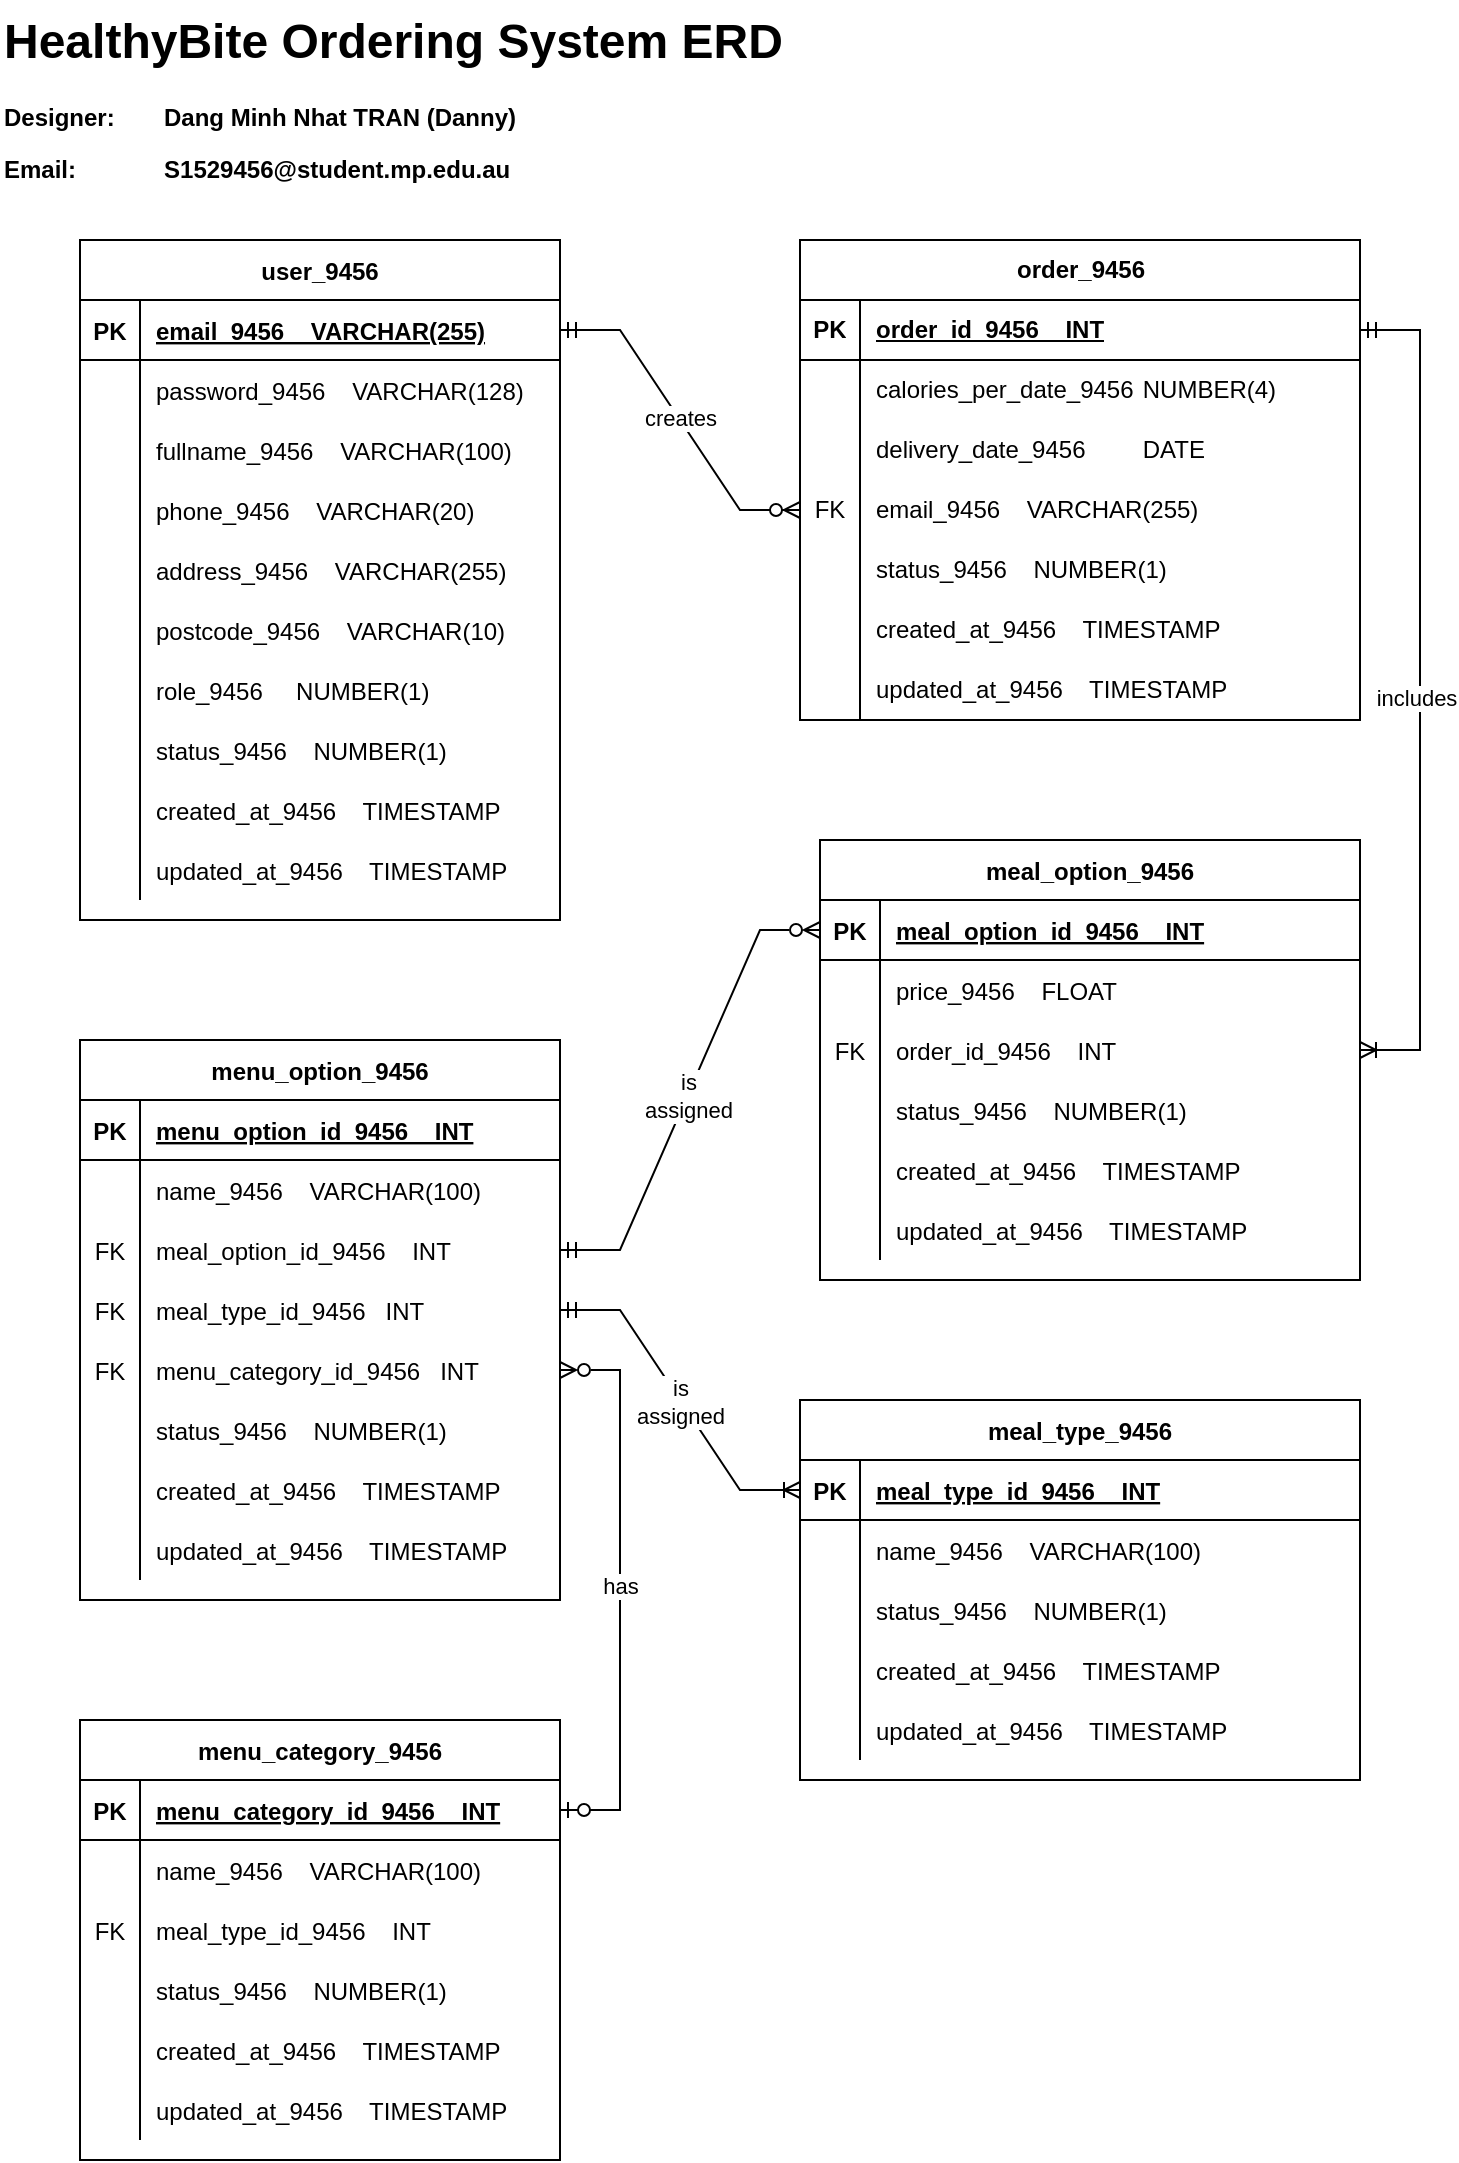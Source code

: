 <mxfile version="24.3.1" type="github">
  <diagram id="R2lEEEUBdFMjLlhIrx00" name="Page-1">
    <mxGraphModel dx="1134" dy="654" grid="1" gridSize="10" guides="1" tooltips="1" connect="1" arrows="1" fold="1" page="1" pageScale="1" pageWidth="900" pageHeight="1600" math="0" shadow="0" extFonts="Permanent Marker^https://fonts.googleapis.com/css?family=Permanent+Marker">
      <root>
        <mxCell id="0" />
        <mxCell id="1" parent="0" />
        <mxCell id="C-vyLk0tnHw3VtMMgP7b-13" value="meal_option_9456" style="shape=table;startSize=30;container=1;collapsible=1;childLayout=tableLayout;fixedRows=1;rowLines=0;fontStyle=1;align=center;resizeLast=1;" parent="1" vertex="1">
          <mxGeometry x="410" y="420" width="270" height="220.0" as="geometry" />
        </mxCell>
        <mxCell id="C-vyLk0tnHw3VtMMgP7b-14" value="" style="shape=partialRectangle;collapsible=0;dropTarget=0;pointerEvents=0;fillColor=none;points=[[0,0.5],[1,0.5]];portConstraint=eastwest;top=0;left=0;right=0;bottom=1;" parent="C-vyLk0tnHw3VtMMgP7b-13" vertex="1">
          <mxGeometry y="30" width="270" height="30" as="geometry" />
        </mxCell>
        <mxCell id="C-vyLk0tnHw3VtMMgP7b-15" value="PK" style="shape=partialRectangle;overflow=hidden;connectable=0;fillColor=none;top=0;left=0;bottom=0;right=0;fontStyle=1;" parent="C-vyLk0tnHw3VtMMgP7b-14" vertex="1">
          <mxGeometry width="30" height="30" as="geometry">
            <mxRectangle width="30" height="30" as="alternateBounds" />
          </mxGeometry>
        </mxCell>
        <mxCell id="C-vyLk0tnHw3VtMMgP7b-16" value="meal_option_id_9456    INT" style="shape=partialRectangle;overflow=hidden;connectable=0;fillColor=none;top=0;left=0;bottom=0;right=0;align=left;spacingLeft=6;fontStyle=5;" parent="C-vyLk0tnHw3VtMMgP7b-14" vertex="1">
          <mxGeometry x="30" width="240" height="30" as="geometry">
            <mxRectangle width="240" height="30" as="alternateBounds" />
          </mxGeometry>
        </mxCell>
        <mxCell id="C-vyLk0tnHw3VtMMgP7b-17" value="" style="shape=partialRectangle;collapsible=0;dropTarget=0;pointerEvents=0;fillColor=none;points=[[0,0.5],[1,0.5]];portConstraint=eastwest;top=0;left=0;right=0;bottom=0;" parent="C-vyLk0tnHw3VtMMgP7b-13" vertex="1">
          <mxGeometry y="60" width="270" height="30" as="geometry" />
        </mxCell>
        <mxCell id="C-vyLk0tnHw3VtMMgP7b-18" value="" style="shape=partialRectangle;overflow=hidden;connectable=0;fillColor=none;top=0;left=0;bottom=0;right=0;" parent="C-vyLk0tnHw3VtMMgP7b-17" vertex="1">
          <mxGeometry width="30" height="30" as="geometry">
            <mxRectangle width="30" height="30" as="alternateBounds" />
          </mxGeometry>
        </mxCell>
        <mxCell id="C-vyLk0tnHw3VtMMgP7b-19" value="price_9456    FLOAT" style="shape=partialRectangle;overflow=hidden;connectable=0;fillColor=none;top=0;left=0;bottom=0;right=0;align=left;spacingLeft=6;" parent="C-vyLk0tnHw3VtMMgP7b-17" vertex="1">
          <mxGeometry x="30" width="240" height="30" as="geometry">
            <mxRectangle width="240" height="30" as="alternateBounds" />
          </mxGeometry>
        </mxCell>
        <mxCell id="C-vyLk0tnHw3VtMMgP7b-20" value="" style="shape=partialRectangle;collapsible=0;dropTarget=0;pointerEvents=0;fillColor=none;points=[[0,0.5],[1,0.5]];portConstraint=eastwest;top=0;left=0;right=0;bottom=0;" parent="C-vyLk0tnHw3VtMMgP7b-13" vertex="1">
          <mxGeometry y="90" width="270" height="30" as="geometry" />
        </mxCell>
        <mxCell id="C-vyLk0tnHw3VtMMgP7b-21" value="FK" style="shape=partialRectangle;overflow=hidden;connectable=0;fillColor=none;top=0;left=0;bottom=0;right=0;" parent="C-vyLk0tnHw3VtMMgP7b-20" vertex="1">
          <mxGeometry width="30" height="30" as="geometry">
            <mxRectangle width="30" height="30" as="alternateBounds" />
          </mxGeometry>
        </mxCell>
        <mxCell id="C-vyLk0tnHw3VtMMgP7b-22" value="order_id_9456    INT" style="shape=partialRectangle;overflow=hidden;connectable=0;fillColor=none;top=0;left=0;bottom=0;right=0;align=left;spacingLeft=6;" parent="C-vyLk0tnHw3VtMMgP7b-20" vertex="1">
          <mxGeometry x="30" width="240" height="30" as="geometry">
            <mxRectangle width="240" height="30" as="alternateBounds" />
          </mxGeometry>
        </mxCell>
        <mxCell id="C-Zeo5tSB763nN2HFZp1-57" value="" style="shape=partialRectangle;collapsible=0;dropTarget=0;pointerEvents=0;fillColor=none;points=[[0,0.5],[1,0.5]];portConstraint=eastwest;top=0;left=0;right=0;bottom=0;" parent="C-vyLk0tnHw3VtMMgP7b-13" vertex="1">
          <mxGeometry y="120" width="270" height="30" as="geometry" />
        </mxCell>
        <mxCell id="C-Zeo5tSB763nN2HFZp1-58" value="" style="shape=partialRectangle;overflow=hidden;connectable=0;fillColor=none;top=0;left=0;bottom=0;right=0;" parent="C-Zeo5tSB763nN2HFZp1-57" vertex="1">
          <mxGeometry width="30" height="30" as="geometry">
            <mxRectangle width="30" height="30" as="alternateBounds" />
          </mxGeometry>
        </mxCell>
        <mxCell id="C-Zeo5tSB763nN2HFZp1-59" value="status_9456    NUMBER(1)" style="shape=partialRectangle;overflow=hidden;connectable=0;fillColor=none;top=0;left=0;bottom=0;right=0;align=left;spacingLeft=6;" parent="C-Zeo5tSB763nN2HFZp1-57" vertex="1">
          <mxGeometry x="30" width="240" height="30" as="geometry">
            <mxRectangle width="240" height="30" as="alternateBounds" />
          </mxGeometry>
        </mxCell>
        <mxCell id="C-Zeo5tSB763nN2HFZp1-60" value="" style="shape=partialRectangle;collapsible=0;dropTarget=0;pointerEvents=0;fillColor=none;points=[[0,0.5],[1,0.5]];portConstraint=eastwest;top=0;left=0;right=0;bottom=0;" parent="C-vyLk0tnHw3VtMMgP7b-13" vertex="1">
          <mxGeometry y="150" width="270" height="30" as="geometry" />
        </mxCell>
        <mxCell id="C-Zeo5tSB763nN2HFZp1-61" value="" style="shape=partialRectangle;overflow=hidden;connectable=0;fillColor=none;top=0;left=0;bottom=0;right=0;" parent="C-Zeo5tSB763nN2HFZp1-60" vertex="1">
          <mxGeometry width="30" height="30" as="geometry">
            <mxRectangle width="30" height="30" as="alternateBounds" />
          </mxGeometry>
        </mxCell>
        <mxCell id="C-Zeo5tSB763nN2HFZp1-62" value="created_at_9456    TIMESTAMP" style="shape=partialRectangle;overflow=hidden;connectable=0;fillColor=none;top=0;left=0;bottom=0;right=0;align=left;spacingLeft=6;" parent="C-Zeo5tSB763nN2HFZp1-60" vertex="1">
          <mxGeometry x="30" width="240" height="30" as="geometry">
            <mxRectangle width="240" height="30" as="alternateBounds" />
          </mxGeometry>
        </mxCell>
        <mxCell id="C-Zeo5tSB763nN2HFZp1-63" value="" style="shape=partialRectangle;collapsible=0;dropTarget=0;pointerEvents=0;fillColor=none;points=[[0,0.5],[1,0.5]];portConstraint=eastwest;top=0;left=0;right=0;bottom=0;" parent="C-vyLk0tnHw3VtMMgP7b-13" vertex="1">
          <mxGeometry y="180" width="270" height="30" as="geometry" />
        </mxCell>
        <mxCell id="C-Zeo5tSB763nN2HFZp1-64" value="" style="shape=partialRectangle;overflow=hidden;connectable=0;fillColor=none;top=0;left=0;bottom=0;right=0;" parent="C-Zeo5tSB763nN2HFZp1-63" vertex="1">
          <mxGeometry width="30" height="30" as="geometry">
            <mxRectangle width="30" height="30" as="alternateBounds" />
          </mxGeometry>
        </mxCell>
        <mxCell id="C-Zeo5tSB763nN2HFZp1-65" value="updated_at_9456    TIMESTAMP" style="shape=partialRectangle;overflow=hidden;connectable=0;fillColor=none;top=0;left=0;bottom=0;right=0;align=left;spacingLeft=6;" parent="C-Zeo5tSB763nN2HFZp1-63" vertex="1">
          <mxGeometry x="30" width="240" height="30" as="geometry">
            <mxRectangle width="240" height="30" as="alternateBounds" />
          </mxGeometry>
        </mxCell>
        <mxCell id="C-vyLk0tnHw3VtMMgP7b-23" value="user_9456" style="shape=table;startSize=30;container=1;collapsible=1;childLayout=tableLayout;fixedRows=1;rowLines=0;fontStyle=1;align=center;resizeLast=1;" parent="1" vertex="1">
          <mxGeometry x="40" y="120" width="240" height="340" as="geometry" />
        </mxCell>
        <mxCell id="C-vyLk0tnHw3VtMMgP7b-24" value="" style="shape=partialRectangle;collapsible=0;dropTarget=0;pointerEvents=0;fillColor=none;points=[[0,0.5],[1,0.5]];portConstraint=eastwest;top=0;left=0;right=0;bottom=1;" parent="C-vyLk0tnHw3VtMMgP7b-23" vertex="1">
          <mxGeometry y="30" width="240" height="30" as="geometry" />
        </mxCell>
        <mxCell id="C-vyLk0tnHw3VtMMgP7b-25" value="PK" style="shape=partialRectangle;overflow=hidden;connectable=0;fillColor=none;top=0;left=0;bottom=0;right=0;fontStyle=1;" parent="C-vyLk0tnHw3VtMMgP7b-24" vertex="1">
          <mxGeometry width="30" height="30" as="geometry">
            <mxRectangle width="30" height="30" as="alternateBounds" />
          </mxGeometry>
        </mxCell>
        <mxCell id="C-vyLk0tnHw3VtMMgP7b-26" value="email_9456    VARCHAR(255)" style="shape=partialRectangle;overflow=hidden;connectable=0;fillColor=none;top=0;left=0;bottom=0;right=0;align=left;spacingLeft=6;fontStyle=5;" parent="C-vyLk0tnHw3VtMMgP7b-24" vertex="1">
          <mxGeometry x="30" width="210" height="30" as="geometry">
            <mxRectangle width="210" height="30" as="alternateBounds" />
          </mxGeometry>
        </mxCell>
        <mxCell id="C-vyLk0tnHw3VtMMgP7b-27" value="" style="shape=partialRectangle;collapsible=0;dropTarget=0;pointerEvents=0;fillColor=none;points=[[0,0.5],[1,0.5]];portConstraint=eastwest;top=0;left=0;right=0;bottom=0;" parent="C-vyLk0tnHw3VtMMgP7b-23" vertex="1">
          <mxGeometry y="60" width="240" height="30" as="geometry" />
        </mxCell>
        <mxCell id="C-vyLk0tnHw3VtMMgP7b-28" value="" style="shape=partialRectangle;overflow=hidden;connectable=0;fillColor=none;top=0;left=0;bottom=0;right=0;" parent="C-vyLk0tnHw3VtMMgP7b-27" vertex="1">
          <mxGeometry width="30" height="30" as="geometry">
            <mxRectangle width="30" height="30" as="alternateBounds" />
          </mxGeometry>
        </mxCell>
        <mxCell id="C-vyLk0tnHw3VtMMgP7b-29" value="password_9456    VARCHAR(128)" style="shape=partialRectangle;overflow=hidden;connectable=0;fillColor=none;top=0;left=0;bottom=0;right=0;align=left;spacingLeft=6;" parent="C-vyLk0tnHw3VtMMgP7b-27" vertex="1">
          <mxGeometry x="30" width="210" height="30" as="geometry">
            <mxRectangle width="210" height="30" as="alternateBounds" />
          </mxGeometry>
        </mxCell>
        <mxCell id="C-Zeo5tSB763nN2HFZp1-1" value="" style="shape=partialRectangle;collapsible=0;dropTarget=0;pointerEvents=0;fillColor=none;points=[[0,0.5],[1,0.5]];portConstraint=eastwest;top=0;left=0;right=0;bottom=0;" parent="C-vyLk0tnHw3VtMMgP7b-23" vertex="1">
          <mxGeometry y="90" width="240" height="30" as="geometry" />
        </mxCell>
        <mxCell id="C-Zeo5tSB763nN2HFZp1-2" value="" style="shape=partialRectangle;overflow=hidden;connectable=0;fillColor=none;top=0;left=0;bottom=0;right=0;" parent="C-Zeo5tSB763nN2HFZp1-1" vertex="1">
          <mxGeometry width="30" height="30" as="geometry">
            <mxRectangle width="30" height="30" as="alternateBounds" />
          </mxGeometry>
        </mxCell>
        <mxCell id="C-Zeo5tSB763nN2HFZp1-3" value="fullname_9456    VARCHAR(100)" style="shape=partialRectangle;overflow=hidden;connectable=0;fillColor=none;top=0;left=0;bottom=0;right=0;align=left;spacingLeft=6;" parent="C-Zeo5tSB763nN2HFZp1-1" vertex="1">
          <mxGeometry x="30" width="210" height="30" as="geometry">
            <mxRectangle width="210" height="30" as="alternateBounds" />
          </mxGeometry>
        </mxCell>
        <mxCell id="C-Zeo5tSB763nN2HFZp1-4" value="" style="shape=partialRectangle;collapsible=0;dropTarget=0;pointerEvents=0;fillColor=none;points=[[0,0.5],[1,0.5]];portConstraint=eastwest;top=0;left=0;right=0;bottom=0;" parent="C-vyLk0tnHw3VtMMgP7b-23" vertex="1">
          <mxGeometry y="120" width="240" height="30" as="geometry" />
        </mxCell>
        <mxCell id="C-Zeo5tSB763nN2HFZp1-5" value="" style="shape=partialRectangle;overflow=hidden;connectable=0;fillColor=none;top=0;left=0;bottom=0;right=0;" parent="C-Zeo5tSB763nN2HFZp1-4" vertex="1">
          <mxGeometry width="30" height="30" as="geometry">
            <mxRectangle width="30" height="30" as="alternateBounds" />
          </mxGeometry>
        </mxCell>
        <mxCell id="C-Zeo5tSB763nN2HFZp1-6" value="phone_9456    VARCHAR(20)" style="shape=partialRectangle;overflow=hidden;connectable=0;fillColor=none;top=0;left=0;bottom=0;right=0;align=left;spacingLeft=6;" parent="C-Zeo5tSB763nN2HFZp1-4" vertex="1">
          <mxGeometry x="30" width="210" height="30" as="geometry">
            <mxRectangle width="210" height="30" as="alternateBounds" />
          </mxGeometry>
        </mxCell>
        <mxCell id="C-Zeo5tSB763nN2HFZp1-8" value="" style="shape=partialRectangle;collapsible=0;dropTarget=0;pointerEvents=0;fillColor=none;points=[[0,0.5],[1,0.5]];portConstraint=eastwest;top=0;left=0;right=0;bottom=0;" parent="C-vyLk0tnHw3VtMMgP7b-23" vertex="1">
          <mxGeometry y="150" width="240" height="30" as="geometry" />
        </mxCell>
        <mxCell id="C-Zeo5tSB763nN2HFZp1-9" value="" style="shape=partialRectangle;overflow=hidden;connectable=0;fillColor=none;top=0;left=0;bottom=0;right=0;" parent="C-Zeo5tSB763nN2HFZp1-8" vertex="1">
          <mxGeometry width="30" height="30" as="geometry">
            <mxRectangle width="30" height="30" as="alternateBounds" />
          </mxGeometry>
        </mxCell>
        <mxCell id="C-Zeo5tSB763nN2HFZp1-10" value="address_9456    VARCHAR(255)" style="shape=partialRectangle;overflow=hidden;connectable=0;fillColor=none;top=0;left=0;bottom=0;right=0;align=left;spacingLeft=6;" parent="C-Zeo5tSB763nN2HFZp1-8" vertex="1">
          <mxGeometry x="30" width="210" height="30" as="geometry">
            <mxRectangle width="210" height="30" as="alternateBounds" />
          </mxGeometry>
        </mxCell>
        <mxCell id="C-Zeo5tSB763nN2HFZp1-11" value="" style="shape=partialRectangle;collapsible=0;dropTarget=0;pointerEvents=0;fillColor=none;points=[[0,0.5],[1,0.5]];portConstraint=eastwest;top=0;left=0;right=0;bottom=0;" parent="C-vyLk0tnHw3VtMMgP7b-23" vertex="1">
          <mxGeometry y="180" width="240" height="30" as="geometry" />
        </mxCell>
        <mxCell id="C-Zeo5tSB763nN2HFZp1-12" value="" style="shape=partialRectangle;overflow=hidden;connectable=0;fillColor=none;top=0;left=0;bottom=0;right=0;" parent="C-Zeo5tSB763nN2HFZp1-11" vertex="1">
          <mxGeometry width="30" height="30" as="geometry">
            <mxRectangle width="30" height="30" as="alternateBounds" />
          </mxGeometry>
        </mxCell>
        <mxCell id="C-Zeo5tSB763nN2HFZp1-13" value="postcode_9456    VARCHAR(10)" style="shape=partialRectangle;overflow=hidden;connectable=0;fillColor=none;top=0;left=0;bottom=0;right=0;align=left;spacingLeft=6;" parent="C-Zeo5tSB763nN2HFZp1-11" vertex="1">
          <mxGeometry x="30" width="210" height="30" as="geometry">
            <mxRectangle width="210" height="30" as="alternateBounds" />
          </mxGeometry>
        </mxCell>
        <mxCell id="C-Zeo5tSB763nN2HFZp1-171" value="" style="shape=partialRectangle;collapsible=0;dropTarget=0;pointerEvents=0;fillColor=none;points=[[0,0.5],[1,0.5]];portConstraint=eastwest;top=0;left=0;right=0;bottom=0;" parent="C-vyLk0tnHw3VtMMgP7b-23" vertex="1">
          <mxGeometry y="210" width="240" height="30" as="geometry" />
        </mxCell>
        <mxCell id="C-Zeo5tSB763nN2HFZp1-172" value="" style="shape=partialRectangle;overflow=hidden;connectable=0;fillColor=none;top=0;left=0;bottom=0;right=0;" parent="C-Zeo5tSB763nN2HFZp1-171" vertex="1">
          <mxGeometry width="30" height="30" as="geometry">
            <mxRectangle width="30" height="30" as="alternateBounds" />
          </mxGeometry>
        </mxCell>
        <mxCell id="C-Zeo5tSB763nN2HFZp1-173" value="role_9456     NUMBER(1)" style="shape=partialRectangle;overflow=hidden;connectable=0;fillColor=none;top=0;left=0;bottom=0;right=0;align=left;spacingLeft=6;" parent="C-Zeo5tSB763nN2HFZp1-171" vertex="1">
          <mxGeometry x="30" width="210" height="30" as="geometry">
            <mxRectangle width="210" height="30" as="alternateBounds" />
          </mxGeometry>
        </mxCell>
        <mxCell id="C-Zeo5tSB763nN2HFZp1-174" value="" style="shape=partialRectangle;collapsible=0;dropTarget=0;pointerEvents=0;fillColor=none;points=[[0,0.5],[1,0.5]];portConstraint=eastwest;top=0;left=0;right=0;bottom=0;" parent="C-vyLk0tnHw3VtMMgP7b-23" vertex="1">
          <mxGeometry y="240" width="240" height="30" as="geometry" />
        </mxCell>
        <mxCell id="C-Zeo5tSB763nN2HFZp1-175" value="" style="shape=partialRectangle;overflow=hidden;connectable=0;fillColor=none;top=0;left=0;bottom=0;right=0;" parent="C-Zeo5tSB763nN2HFZp1-174" vertex="1">
          <mxGeometry width="30" height="30" as="geometry">
            <mxRectangle width="30" height="30" as="alternateBounds" />
          </mxGeometry>
        </mxCell>
        <mxCell id="C-Zeo5tSB763nN2HFZp1-176" value="status_9456    NUMBER(1)" style="shape=partialRectangle;overflow=hidden;connectable=0;fillColor=none;top=0;left=0;bottom=0;right=0;align=left;spacingLeft=6;" parent="C-Zeo5tSB763nN2HFZp1-174" vertex="1">
          <mxGeometry x="30" width="210" height="30" as="geometry">
            <mxRectangle width="210" height="30" as="alternateBounds" />
          </mxGeometry>
        </mxCell>
        <mxCell id="C-Zeo5tSB763nN2HFZp1-177" value="" style="shape=partialRectangle;collapsible=0;dropTarget=0;pointerEvents=0;fillColor=none;points=[[0,0.5],[1,0.5]];portConstraint=eastwest;top=0;left=0;right=0;bottom=0;" parent="C-vyLk0tnHw3VtMMgP7b-23" vertex="1">
          <mxGeometry y="270" width="240" height="30" as="geometry" />
        </mxCell>
        <mxCell id="C-Zeo5tSB763nN2HFZp1-178" value="" style="shape=partialRectangle;overflow=hidden;connectable=0;fillColor=none;top=0;left=0;bottom=0;right=0;" parent="C-Zeo5tSB763nN2HFZp1-177" vertex="1">
          <mxGeometry width="30" height="30" as="geometry">
            <mxRectangle width="30" height="30" as="alternateBounds" />
          </mxGeometry>
        </mxCell>
        <mxCell id="C-Zeo5tSB763nN2HFZp1-179" value="created_at_9456    TIMESTAMP" style="shape=partialRectangle;overflow=hidden;connectable=0;fillColor=none;top=0;left=0;bottom=0;right=0;align=left;spacingLeft=6;" parent="C-Zeo5tSB763nN2HFZp1-177" vertex="1">
          <mxGeometry x="30" width="210" height="30" as="geometry">
            <mxRectangle width="210" height="30" as="alternateBounds" />
          </mxGeometry>
        </mxCell>
        <mxCell id="C-Zeo5tSB763nN2HFZp1-180" value="" style="shape=partialRectangle;collapsible=0;dropTarget=0;pointerEvents=0;fillColor=none;points=[[0,0.5],[1,0.5]];portConstraint=eastwest;top=0;left=0;right=0;bottom=0;" parent="C-vyLk0tnHw3VtMMgP7b-23" vertex="1">
          <mxGeometry y="300" width="240" height="30" as="geometry" />
        </mxCell>
        <mxCell id="C-Zeo5tSB763nN2HFZp1-181" value="" style="shape=partialRectangle;overflow=hidden;connectable=0;fillColor=none;top=0;left=0;bottom=0;right=0;" parent="C-Zeo5tSB763nN2HFZp1-180" vertex="1">
          <mxGeometry width="30" height="30" as="geometry">
            <mxRectangle width="30" height="30" as="alternateBounds" />
          </mxGeometry>
        </mxCell>
        <mxCell id="C-Zeo5tSB763nN2HFZp1-182" value="updated_at_9456    TIMESTAMP" style="shape=partialRectangle;overflow=hidden;connectable=0;fillColor=none;top=0;left=0;bottom=0;right=0;align=left;spacingLeft=6;" parent="C-Zeo5tSB763nN2HFZp1-180" vertex="1">
          <mxGeometry x="30" width="210" height="30" as="geometry">
            <mxRectangle width="210" height="30" as="alternateBounds" />
          </mxGeometry>
        </mxCell>
        <mxCell id="C-Zeo5tSB763nN2HFZp1-66" value="" style="edgeStyle=entityRelationEdgeStyle;fontSize=12;html=1;endArrow=ERoneToMany;startArrow=ERmandOne;rounded=0;exitX=1;exitY=0.5;exitDx=0;exitDy=0;entryX=1;entryY=0.5;entryDx=0;entryDy=0;startFill=0;endFill=0;" parent="1" source="C-Zeo5tSB763nN2HFZp1-210" target="C-vyLk0tnHw3VtMMgP7b-20" edge="1">
          <mxGeometry width="100" height="100" relative="1" as="geometry">
            <mxPoint x="605" y="625" as="sourcePoint" />
            <mxPoint x="855" y="450" as="targetPoint" />
          </mxGeometry>
        </mxCell>
        <mxCell id="RkJ2zRwVhi1Jb4-c6W6d-7" value="includes" style="edgeLabel;html=1;align=center;verticalAlign=middle;resizable=0;points=[];" parent="C-Zeo5tSB763nN2HFZp1-66" vertex="1" connectable="0">
          <mxGeometry x="0.016" y="-2" relative="1" as="geometry">
            <mxPoint as="offset" />
          </mxGeometry>
        </mxCell>
        <mxCell id="C-Zeo5tSB763nN2HFZp1-67" value="menu_option_9456" style="shape=table;startSize=30;container=1;collapsible=1;childLayout=tableLayout;fixedRows=1;rowLines=0;fontStyle=1;align=center;resizeLast=1;" parent="1" vertex="1">
          <mxGeometry x="40" y="520" width="240" height="280" as="geometry" />
        </mxCell>
        <mxCell id="C-Zeo5tSB763nN2HFZp1-68" value="" style="shape=partialRectangle;collapsible=0;dropTarget=0;pointerEvents=0;fillColor=none;points=[[0,0.5],[1,0.5]];portConstraint=eastwest;top=0;left=0;right=0;bottom=1;" parent="C-Zeo5tSB763nN2HFZp1-67" vertex="1">
          <mxGeometry y="30" width="240" height="30" as="geometry" />
        </mxCell>
        <mxCell id="C-Zeo5tSB763nN2HFZp1-69" value="PK" style="shape=partialRectangle;overflow=hidden;connectable=0;fillColor=none;top=0;left=0;bottom=0;right=0;fontStyle=1;" parent="C-Zeo5tSB763nN2HFZp1-68" vertex="1">
          <mxGeometry width="30" height="30" as="geometry">
            <mxRectangle width="30" height="30" as="alternateBounds" />
          </mxGeometry>
        </mxCell>
        <mxCell id="C-Zeo5tSB763nN2HFZp1-70" value="menu_option_id_9456    INT" style="shape=partialRectangle;overflow=hidden;connectable=0;fillColor=none;top=0;left=0;bottom=0;right=0;align=left;spacingLeft=6;fontStyle=5;" parent="C-Zeo5tSB763nN2HFZp1-68" vertex="1">
          <mxGeometry x="30" width="210" height="30" as="geometry">
            <mxRectangle width="210" height="30" as="alternateBounds" />
          </mxGeometry>
        </mxCell>
        <mxCell id="C-Zeo5tSB763nN2HFZp1-71" value="" style="shape=partialRectangle;collapsible=0;dropTarget=0;pointerEvents=0;fillColor=none;points=[[0,0.5],[1,0.5]];portConstraint=eastwest;top=0;left=0;right=0;bottom=0;" parent="C-Zeo5tSB763nN2HFZp1-67" vertex="1">
          <mxGeometry y="60" width="240" height="30" as="geometry" />
        </mxCell>
        <mxCell id="C-Zeo5tSB763nN2HFZp1-72" value="" style="shape=partialRectangle;overflow=hidden;connectable=0;fillColor=none;top=0;left=0;bottom=0;right=0;" parent="C-Zeo5tSB763nN2HFZp1-71" vertex="1">
          <mxGeometry width="30" height="30" as="geometry">
            <mxRectangle width="30" height="30" as="alternateBounds" />
          </mxGeometry>
        </mxCell>
        <mxCell id="C-Zeo5tSB763nN2HFZp1-73" value="name_9456    VARCHAR(100)" style="shape=partialRectangle;overflow=hidden;connectable=0;fillColor=none;top=0;left=0;bottom=0;right=0;align=left;spacingLeft=6;" parent="C-Zeo5tSB763nN2HFZp1-71" vertex="1">
          <mxGeometry x="30" width="210" height="30" as="geometry">
            <mxRectangle width="210" height="30" as="alternateBounds" />
          </mxGeometry>
        </mxCell>
        <mxCell id="C-Zeo5tSB763nN2HFZp1-77" value="" style="shape=partialRectangle;collapsible=0;dropTarget=0;pointerEvents=0;fillColor=none;points=[[0,0.5],[1,0.5]];portConstraint=eastwest;top=0;left=0;right=0;bottom=0;" parent="C-Zeo5tSB763nN2HFZp1-67" vertex="1">
          <mxGeometry y="90" width="240" height="30" as="geometry" />
        </mxCell>
        <mxCell id="C-Zeo5tSB763nN2HFZp1-78" value="FK" style="shape=partialRectangle;overflow=hidden;connectable=0;fillColor=none;top=0;left=0;bottom=0;right=0;" parent="C-Zeo5tSB763nN2HFZp1-77" vertex="1">
          <mxGeometry width="30" height="30" as="geometry">
            <mxRectangle width="30" height="30" as="alternateBounds" />
          </mxGeometry>
        </mxCell>
        <mxCell id="C-Zeo5tSB763nN2HFZp1-79" value="meal_option_id_9456    INT" style="shape=partialRectangle;overflow=hidden;connectable=0;fillColor=none;top=0;left=0;bottom=0;right=0;align=left;spacingLeft=6;" parent="C-Zeo5tSB763nN2HFZp1-77" vertex="1">
          <mxGeometry x="30" width="210" height="30" as="geometry">
            <mxRectangle width="210" height="30" as="alternateBounds" />
          </mxGeometry>
        </mxCell>
        <mxCell id="C-Zeo5tSB763nN2HFZp1-80" value="" style="shape=partialRectangle;collapsible=0;dropTarget=0;pointerEvents=0;fillColor=none;points=[[0,0.5],[1,0.5]];portConstraint=eastwest;top=0;left=0;right=0;bottom=0;" parent="C-Zeo5tSB763nN2HFZp1-67" vertex="1">
          <mxGeometry y="120" width="240" height="30" as="geometry" />
        </mxCell>
        <mxCell id="C-Zeo5tSB763nN2HFZp1-81" value="FK" style="shape=partialRectangle;overflow=hidden;connectable=0;fillColor=none;top=0;left=0;bottom=0;right=0;" parent="C-Zeo5tSB763nN2HFZp1-80" vertex="1">
          <mxGeometry width="30" height="30" as="geometry">
            <mxRectangle width="30" height="30" as="alternateBounds" />
          </mxGeometry>
        </mxCell>
        <mxCell id="C-Zeo5tSB763nN2HFZp1-82" value="meal_type_id_9456   INT" style="shape=partialRectangle;overflow=hidden;connectable=0;fillColor=none;top=0;left=0;bottom=0;right=0;align=left;spacingLeft=6;fontStyle=0" parent="C-Zeo5tSB763nN2HFZp1-80" vertex="1">
          <mxGeometry x="30" width="210" height="30" as="geometry">
            <mxRectangle width="210" height="30" as="alternateBounds" />
          </mxGeometry>
        </mxCell>
        <mxCell id="C-Zeo5tSB763nN2HFZp1-83" value="" style="shape=partialRectangle;collapsible=0;dropTarget=0;pointerEvents=0;fillColor=none;points=[[0,0.5],[1,0.5]];portConstraint=eastwest;top=0;left=0;right=0;bottom=0;" parent="C-Zeo5tSB763nN2HFZp1-67" vertex="1">
          <mxGeometry y="150" width="240" height="30" as="geometry" />
        </mxCell>
        <mxCell id="C-Zeo5tSB763nN2HFZp1-84" value="FK" style="shape=partialRectangle;overflow=hidden;connectable=0;fillColor=none;top=0;left=0;bottom=0;right=0;" parent="C-Zeo5tSB763nN2HFZp1-83" vertex="1">
          <mxGeometry width="30" height="30" as="geometry">
            <mxRectangle width="30" height="30" as="alternateBounds" />
          </mxGeometry>
        </mxCell>
        <mxCell id="C-Zeo5tSB763nN2HFZp1-85" value="menu_category_id_9456   INT" style="shape=partialRectangle;overflow=hidden;connectable=0;fillColor=none;top=0;left=0;bottom=0;right=0;align=left;spacingLeft=6;" parent="C-Zeo5tSB763nN2HFZp1-83" vertex="1">
          <mxGeometry x="30" width="210" height="30" as="geometry">
            <mxRectangle width="210" height="30" as="alternateBounds" />
          </mxGeometry>
        </mxCell>
        <mxCell id="C-Zeo5tSB763nN2HFZp1-86" value="" style="shape=partialRectangle;collapsible=0;dropTarget=0;pointerEvents=0;fillColor=none;points=[[0,0.5],[1,0.5]];portConstraint=eastwest;top=0;left=0;right=0;bottom=0;" parent="C-Zeo5tSB763nN2HFZp1-67" vertex="1">
          <mxGeometry y="180" width="240" height="30" as="geometry" />
        </mxCell>
        <mxCell id="C-Zeo5tSB763nN2HFZp1-87" value="" style="shape=partialRectangle;overflow=hidden;connectable=0;fillColor=none;top=0;left=0;bottom=0;right=0;" parent="C-Zeo5tSB763nN2HFZp1-86" vertex="1">
          <mxGeometry width="30" height="30" as="geometry">
            <mxRectangle width="30" height="30" as="alternateBounds" />
          </mxGeometry>
        </mxCell>
        <mxCell id="C-Zeo5tSB763nN2HFZp1-88" value="status_9456    NUMBER(1)" style="shape=partialRectangle;overflow=hidden;connectable=0;fillColor=none;top=0;left=0;bottom=0;right=0;align=left;spacingLeft=6;" parent="C-Zeo5tSB763nN2HFZp1-86" vertex="1">
          <mxGeometry x="30" width="210" height="30" as="geometry">
            <mxRectangle width="210" height="30" as="alternateBounds" />
          </mxGeometry>
        </mxCell>
        <mxCell id="C-Zeo5tSB763nN2HFZp1-130" value="" style="shape=partialRectangle;collapsible=0;dropTarget=0;pointerEvents=0;fillColor=none;points=[[0,0.5],[1,0.5]];portConstraint=eastwest;top=0;left=0;right=0;bottom=0;" parent="C-Zeo5tSB763nN2HFZp1-67" vertex="1">
          <mxGeometry y="210" width="240" height="30" as="geometry" />
        </mxCell>
        <mxCell id="C-Zeo5tSB763nN2HFZp1-131" value="" style="shape=partialRectangle;overflow=hidden;connectable=0;fillColor=none;top=0;left=0;bottom=0;right=0;" parent="C-Zeo5tSB763nN2HFZp1-130" vertex="1">
          <mxGeometry width="30" height="30" as="geometry">
            <mxRectangle width="30" height="30" as="alternateBounds" />
          </mxGeometry>
        </mxCell>
        <mxCell id="C-Zeo5tSB763nN2HFZp1-132" value="created_at_9456    TIMESTAMP" style="shape=partialRectangle;overflow=hidden;connectable=0;fillColor=none;top=0;left=0;bottom=0;right=0;align=left;spacingLeft=6;" parent="C-Zeo5tSB763nN2HFZp1-130" vertex="1">
          <mxGeometry x="30" width="210" height="30" as="geometry">
            <mxRectangle width="210" height="30" as="alternateBounds" />
          </mxGeometry>
        </mxCell>
        <mxCell id="cZki7Uk6umHgt6dwqcHR-26" value="" style="shape=partialRectangle;collapsible=0;dropTarget=0;pointerEvents=0;fillColor=none;points=[[0,0.5],[1,0.5]];portConstraint=eastwest;top=0;left=0;right=0;bottom=0;" vertex="1" parent="C-Zeo5tSB763nN2HFZp1-67">
          <mxGeometry y="240" width="240" height="30" as="geometry" />
        </mxCell>
        <mxCell id="cZki7Uk6umHgt6dwqcHR-27" value="" style="shape=partialRectangle;overflow=hidden;connectable=0;fillColor=none;top=0;left=0;bottom=0;right=0;" vertex="1" parent="cZki7Uk6umHgt6dwqcHR-26">
          <mxGeometry width="30" height="30" as="geometry">
            <mxRectangle width="30" height="30" as="alternateBounds" />
          </mxGeometry>
        </mxCell>
        <mxCell id="cZki7Uk6umHgt6dwqcHR-28" value="updated_at_9456    TIMESTAMP" style="shape=partialRectangle;overflow=hidden;connectable=0;fillColor=none;top=0;left=0;bottom=0;right=0;align=left;spacingLeft=6;" vertex="1" parent="cZki7Uk6umHgt6dwqcHR-26">
          <mxGeometry x="30" width="210" height="30" as="geometry">
            <mxRectangle width="210" height="30" as="alternateBounds" />
          </mxGeometry>
        </mxCell>
        <mxCell id="C-Zeo5tSB763nN2HFZp1-89" value="menu_category_9456" style="shape=table;startSize=30;container=1;collapsible=1;childLayout=tableLayout;fixedRows=1;rowLines=0;fontStyle=1;align=center;resizeLast=1;" parent="1" vertex="1">
          <mxGeometry x="40" y="860" width="240" height="220" as="geometry" />
        </mxCell>
        <mxCell id="C-Zeo5tSB763nN2HFZp1-90" value="" style="shape=partialRectangle;collapsible=0;dropTarget=0;pointerEvents=0;fillColor=none;points=[[0,0.5],[1,0.5]];portConstraint=eastwest;top=0;left=0;right=0;bottom=1;" parent="C-Zeo5tSB763nN2HFZp1-89" vertex="1">
          <mxGeometry y="30" width="240" height="30" as="geometry" />
        </mxCell>
        <mxCell id="C-Zeo5tSB763nN2HFZp1-91" value="PK" style="shape=partialRectangle;overflow=hidden;connectable=0;fillColor=none;top=0;left=0;bottom=0;right=0;fontStyle=1;" parent="C-Zeo5tSB763nN2HFZp1-90" vertex="1">
          <mxGeometry width="30" height="30" as="geometry">
            <mxRectangle width="30" height="30" as="alternateBounds" />
          </mxGeometry>
        </mxCell>
        <mxCell id="C-Zeo5tSB763nN2HFZp1-92" value="menu_category_id_9456    INT" style="shape=partialRectangle;overflow=hidden;connectable=0;fillColor=none;top=0;left=0;bottom=0;right=0;align=left;spacingLeft=6;fontStyle=5;" parent="C-Zeo5tSB763nN2HFZp1-90" vertex="1">
          <mxGeometry x="30" width="210" height="30" as="geometry">
            <mxRectangle width="210" height="30" as="alternateBounds" />
          </mxGeometry>
        </mxCell>
        <mxCell id="C-Zeo5tSB763nN2HFZp1-93" value="" style="shape=partialRectangle;collapsible=0;dropTarget=0;pointerEvents=0;fillColor=none;points=[[0,0.5],[1,0.5]];portConstraint=eastwest;top=0;left=0;right=0;bottom=0;" parent="C-Zeo5tSB763nN2HFZp1-89" vertex="1">
          <mxGeometry y="60" width="240" height="30" as="geometry" />
        </mxCell>
        <mxCell id="C-Zeo5tSB763nN2HFZp1-94" value="" style="shape=partialRectangle;overflow=hidden;connectable=0;fillColor=none;top=0;left=0;bottom=0;right=0;" parent="C-Zeo5tSB763nN2HFZp1-93" vertex="1">
          <mxGeometry width="30" height="30" as="geometry">
            <mxRectangle width="30" height="30" as="alternateBounds" />
          </mxGeometry>
        </mxCell>
        <mxCell id="C-Zeo5tSB763nN2HFZp1-95" value="name_9456    VARCHAR(100)" style="shape=partialRectangle;overflow=hidden;connectable=0;fillColor=none;top=0;left=0;bottom=0;right=0;align=left;spacingLeft=6;" parent="C-Zeo5tSB763nN2HFZp1-93" vertex="1">
          <mxGeometry x="30" width="210" height="30" as="geometry">
            <mxRectangle width="210" height="30" as="alternateBounds" />
          </mxGeometry>
        </mxCell>
        <mxCell id="C-Zeo5tSB763nN2HFZp1-99" value="" style="shape=partialRectangle;collapsible=0;dropTarget=0;pointerEvents=0;fillColor=none;points=[[0,0.5],[1,0.5]];portConstraint=eastwest;top=0;left=0;right=0;bottom=0;" parent="C-Zeo5tSB763nN2HFZp1-89" vertex="1">
          <mxGeometry y="90" width="240" height="30" as="geometry" />
        </mxCell>
        <mxCell id="C-Zeo5tSB763nN2HFZp1-100" value="FK" style="shape=partialRectangle;overflow=hidden;connectable=0;fillColor=none;top=0;left=0;bottom=0;right=0;" parent="C-Zeo5tSB763nN2HFZp1-99" vertex="1">
          <mxGeometry width="30" height="30" as="geometry">
            <mxRectangle width="30" height="30" as="alternateBounds" />
          </mxGeometry>
        </mxCell>
        <mxCell id="C-Zeo5tSB763nN2HFZp1-101" value="meal_type_id_9456    INT" style="shape=partialRectangle;overflow=hidden;connectable=0;fillColor=none;top=0;left=0;bottom=0;right=0;align=left;spacingLeft=6;" parent="C-Zeo5tSB763nN2HFZp1-99" vertex="1">
          <mxGeometry x="30" width="210" height="30" as="geometry">
            <mxRectangle width="210" height="30" as="alternateBounds" />
          </mxGeometry>
        </mxCell>
        <mxCell id="C-Zeo5tSB763nN2HFZp1-102" value="" style="shape=partialRectangle;collapsible=0;dropTarget=0;pointerEvents=0;fillColor=none;points=[[0,0.5],[1,0.5]];portConstraint=eastwest;top=0;left=0;right=0;bottom=0;" parent="C-Zeo5tSB763nN2HFZp1-89" vertex="1">
          <mxGeometry y="120" width="240" height="30" as="geometry" />
        </mxCell>
        <mxCell id="C-Zeo5tSB763nN2HFZp1-103" value="" style="shape=partialRectangle;overflow=hidden;connectable=0;fillColor=none;top=0;left=0;bottom=0;right=0;" parent="C-Zeo5tSB763nN2HFZp1-102" vertex="1">
          <mxGeometry width="30" height="30" as="geometry">
            <mxRectangle width="30" height="30" as="alternateBounds" />
          </mxGeometry>
        </mxCell>
        <mxCell id="C-Zeo5tSB763nN2HFZp1-104" value="status_9456    NUMBER(1)" style="shape=partialRectangle;overflow=hidden;connectable=0;fillColor=none;top=0;left=0;bottom=0;right=0;align=left;spacingLeft=6;" parent="C-Zeo5tSB763nN2HFZp1-102" vertex="1">
          <mxGeometry x="30" width="210" height="30" as="geometry">
            <mxRectangle width="210" height="30" as="alternateBounds" />
          </mxGeometry>
        </mxCell>
        <mxCell id="C-Zeo5tSB763nN2HFZp1-105" value="" style="shape=partialRectangle;collapsible=0;dropTarget=0;pointerEvents=0;fillColor=none;points=[[0,0.5],[1,0.5]];portConstraint=eastwest;top=0;left=0;right=0;bottom=0;" parent="C-Zeo5tSB763nN2HFZp1-89" vertex="1">
          <mxGeometry y="150" width="240" height="30" as="geometry" />
        </mxCell>
        <mxCell id="C-Zeo5tSB763nN2HFZp1-106" value="" style="shape=partialRectangle;overflow=hidden;connectable=0;fillColor=none;top=0;left=0;bottom=0;right=0;" parent="C-Zeo5tSB763nN2HFZp1-105" vertex="1">
          <mxGeometry width="30" height="30" as="geometry">
            <mxRectangle width="30" height="30" as="alternateBounds" />
          </mxGeometry>
        </mxCell>
        <mxCell id="C-Zeo5tSB763nN2HFZp1-107" value="created_at_9456    TIMESTAMP" style="shape=partialRectangle;overflow=hidden;connectable=0;fillColor=none;top=0;left=0;bottom=0;right=0;align=left;spacingLeft=6;" parent="C-Zeo5tSB763nN2HFZp1-105" vertex="1">
          <mxGeometry x="30" width="210" height="30" as="geometry">
            <mxRectangle width="210" height="30" as="alternateBounds" />
          </mxGeometry>
        </mxCell>
        <mxCell id="C-Zeo5tSB763nN2HFZp1-127" value="" style="shape=partialRectangle;collapsible=0;dropTarget=0;pointerEvents=0;fillColor=none;points=[[0,0.5],[1,0.5]];portConstraint=eastwest;top=0;left=0;right=0;bottom=0;" parent="C-Zeo5tSB763nN2HFZp1-89" vertex="1">
          <mxGeometry y="180" width="240" height="30" as="geometry" />
        </mxCell>
        <mxCell id="C-Zeo5tSB763nN2HFZp1-128" value="" style="shape=partialRectangle;overflow=hidden;connectable=0;fillColor=none;top=0;left=0;bottom=0;right=0;" parent="C-Zeo5tSB763nN2HFZp1-127" vertex="1">
          <mxGeometry width="30" height="30" as="geometry">
            <mxRectangle width="30" height="30" as="alternateBounds" />
          </mxGeometry>
        </mxCell>
        <mxCell id="C-Zeo5tSB763nN2HFZp1-129" value="updated_at_9456    TIMESTAMP" style="shape=partialRectangle;overflow=hidden;connectable=0;fillColor=none;top=0;left=0;bottom=0;right=0;align=left;spacingLeft=6;" parent="C-Zeo5tSB763nN2HFZp1-127" vertex="1">
          <mxGeometry x="30" width="210" height="30" as="geometry">
            <mxRectangle width="210" height="30" as="alternateBounds" />
          </mxGeometry>
        </mxCell>
        <mxCell id="C-Zeo5tSB763nN2HFZp1-108" value="meal_type_9456" style="shape=table;startSize=30;container=1;collapsible=1;childLayout=tableLayout;fixedRows=1;rowLines=0;fontStyle=1;align=center;resizeLast=1;" parent="1" vertex="1">
          <mxGeometry x="400" y="700" width="280" height="190" as="geometry" />
        </mxCell>
        <mxCell id="C-Zeo5tSB763nN2HFZp1-109" value="" style="shape=partialRectangle;collapsible=0;dropTarget=0;pointerEvents=0;fillColor=none;points=[[0,0.5],[1,0.5]];portConstraint=eastwest;top=0;left=0;right=0;bottom=1;" parent="C-Zeo5tSB763nN2HFZp1-108" vertex="1">
          <mxGeometry y="30" width="280" height="30" as="geometry" />
        </mxCell>
        <mxCell id="C-Zeo5tSB763nN2HFZp1-110" value="PK" style="shape=partialRectangle;overflow=hidden;connectable=0;fillColor=none;top=0;left=0;bottom=0;right=0;fontStyle=1;" parent="C-Zeo5tSB763nN2HFZp1-109" vertex="1">
          <mxGeometry width="30" height="30" as="geometry">
            <mxRectangle width="30" height="30" as="alternateBounds" />
          </mxGeometry>
        </mxCell>
        <mxCell id="C-Zeo5tSB763nN2HFZp1-111" value="meal_type_id_9456    INT" style="shape=partialRectangle;overflow=hidden;connectable=0;fillColor=none;top=0;left=0;bottom=0;right=0;align=left;spacingLeft=6;fontStyle=5;" parent="C-Zeo5tSB763nN2HFZp1-109" vertex="1">
          <mxGeometry x="30" width="250" height="30" as="geometry">
            <mxRectangle width="250" height="30" as="alternateBounds" />
          </mxGeometry>
        </mxCell>
        <mxCell id="C-Zeo5tSB763nN2HFZp1-112" value="" style="shape=partialRectangle;collapsible=0;dropTarget=0;pointerEvents=0;fillColor=none;points=[[0,0.5],[1,0.5]];portConstraint=eastwest;top=0;left=0;right=0;bottom=0;" parent="C-Zeo5tSB763nN2HFZp1-108" vertex="1">
          <mxGeometry y="60" width="280" height="30" as="geometry" />
        </mxCell>
        <mxCell id="C-Zeo5tSB763nN2HFZp1-113" value="" style="shape=partialRectangle;overflow=hidden;connectable=0;fillColor=none;top=0;left=0;bottom=0;right=0;" parent="C-Zeo5tSB763nN2HFZp1-112" vertex="1">
          <mxGeometry width="30" height="30" as="geometry">
            <mxRectangle width="30" height="30" as="alternateBounds" />
          </mxGeometry>
        </mxCell>
        <mxCell id="C-Zeo5tSB763nN2HFZp1-114" value="name_9456    VARCHAR(100)" style="shape=partialRectangle;overflow=hidden;connectable=0;fillColor=none;top=0;left=0;bottom=0;right=0;align=left;spacingLeft=6;" parent="C-Zeo5tSB763nN2HFZp1-112" vertex="1">
          <mxGeometry x="30" width="250" height="30" as="geometry">
            <mxRectangle width="250" height="30" as="alternateBounds" />
          </mxGeometry>
        </mxCell>
        <mxCell id="C-Zeo5tSB763nN2HFZp1-115" value="" style="shape=partialRectangle;collapsible=0;dropTarget=0;pointerEvents=0;fillColor=none;points=[[0,0.5],[1,0.5]];portConstraint=eastwest;top=0;left=0;right=0;bottom=0;" parent="C-Zeo5tSB763nN2HFZp1-108" vertex="1">
          <mxGeometry y="90" width="280" height="30" as="geometry" />
        </mxCell>
        <mxCell id="C-Zeo5tSB763nN2HFZp1-116" value="" style="shape=partialRectangle;overflow=hidden;connectable=0;fillColor=none;top=0;left=0;bottom=0;right=0;" parent="C-Zeo5tSB763nN2HFZp1-115" vertex="1">
          <mxGeometry width="30" height="30" as="geometry">
            <mxRectangle width="30" height="30" as="alternateBounds" />
          </mxGeometry>
        </mxCell>
        <mxCell id="C-Zeo5tSB763nN2HFZp1-117" value="status_9456    NUMBER(1)" style="shape=partialRectangle;overflow=hidden;connectable=0;fillColor=none;top=0;left=0;bottom=0;right=0;align=left;spacingLeft=6;" parent="C-Zeo5tSB763nN2HFZp1-115" vertex="1">
          <mxGeometry x="30" width="250" height="30" as="geometry">
            <mxRectangle width="250" height="30" as="alternateBounds" />
          </mxGeometry>
        </mxCell>
        <mxCell id="C-Zeo5tSB763nN2HFZp1-118" value="" style="shape=partialRectangle;collapsible=0;dropTarget=0;pointerEvents=0;fillColor=none;points=[[0,0.5],[1,0.5]];portConstraint=eastwest;top=0;left=0;right=0;bottom=0;" parent="C-Zeo5tSB763nN2HFZp1-108" vertex="1">
          <mxGeometry y="120" width="280" height="30" as="geometry" />
        </mxCell>
        <mxCell id="C-Zeo5tSB763nN2HFZp1-119" value="" style="shape=partialRectangle;overflow=hidden;connectable=0;fillColor=none;top=0;left=0;bottom=0;right=0;" parent="C-Zeo5tSB763nN2HFZp1-118" vertex="1">
          <mxGeometry width="30" height="30" as="geometry">
            <mxRectangle width="30" height="30" as="alternateBounds" />
          </mxGeometry>
        </mxCell>
        <mxCell id="C-Zeo5tSB763nN2HFZp1-120" value="created_at_9456    TIMESTAMP" style="shape=partialRectangle;overflow=hidden;connectable=0;fillColor=none;top=0;left=0;bottom=0;right=0;align=left;spacingLeft=6;" parent="C-Zeo5tSB763nN2HFZp1-118" vertex="1">
          <mxGeometry x="30" width="250" height="30" as="geometry">
            <mxRectangle width="250" height="30" as="alternateBounds" />
          </mxGeometry>
        </mxCell>
        <mxCell id="C-Zeo5tSB763nN2HFZp1-121" value="" style="shape=partialRectangle;collapsible=0;dropTarget=0;pointerEvents=0;fillColor=none;points=[[0,0.5],[1,0.5]];portConstraint=eastwest;top=0;left=0;right=0;bottom=0;" parent="C-Zeo5tSB763nN2HFZp1-108" vertex="1">
          <mxGeometry y="150" width="280" height="30" as="geometry" />
        </mxCell>
        <mxCell id="C-Zeo5tSB763nN2HFZp1-122" value="" style="shape=partialRectangle;overflow=hidden;connectable=0;fillColor=none;top=0;left=0;bottom=0;right=0;" parent="C-Zeo5tSB763nN2HFZp1-121" vertex="1">
          <mxGeometry width="30" height="30" as="geometry">
            <mxRectangle width="30" height="30" as="alternateBounds" />
          </mxGeometry>
        </mxCell>
        <mxCell id="C-Zeo5tSB763nN2HFZp1-123" value="updated_at_9456    TIMESTAMP" style="shape=partialRectangle;overflow=hidden;connectable=0;fillColor=none;top=0;left=0;bottom=0;right=0;align=left;spacingLeft=6;" parent="C-Zeo5tSB763nN2HFZp1-121" vertex="1">
          <mxGeometry x="30" width="250" height="30" as="geometry">
            <mxRectangle width="250" height="30" as="alternateBounds" />
          </mxGeometry>
        </mxCell>
        <mxCell id="C-Zeo5tSB763nN2HFZp1-124" value="" style="edgeStyle=entityRelationEdgeStyle;fontSize=12;html=1;endArrow=ERzeroToOne;startArrow=ERzeroToMany;rounded=0;exitX=1;exitY=0.5;exitDx=0;exitDy=0;entryX=1;entryY=0.5;entryDx=0;entryDy=0;startFill=0;" parent="1" source="C-Zeo5tSB763nN2HFZp1-83" target="C-Zeo5tSB763nN2HFZp1-90" edge="1">
          <mxGeometry width="100" height="100" relative="1" as="geometry">
            <mxPoint x="1855" y="870" as="sourcePoint" />
            <mxPoint x="1955" y="770" as="targetPoint" />
          </mxGeometry>
        </mxCell>
        <mxCell id="RkJ2zRwVhi1Jb4-c6W6d-10" value="has" style="edgeLabel;html=1;align=center;verticalAlign=middle;resizable=0;points=[];" parent="C-Zeo5tSB763nN2HFZp1-124" vertex="1" connectable="0">
          <mxGeometry x="-0.015" relative="1" as="geometry">
            <mxPoint as="offset" />
          </mxGeometry>
        </mxCell>
        <mxCell id="C-Zeo5tSB763nN2HFZp1-125" value="" style="edgeStyle=entityRelationEdgeStyle;fontSize=12;html=1;endArrow=ERoneToMany;endFill=0;rounded=0;entryX=0;entryY=0.5;entryDx=0;entryDy=0;startArrow=ERmandOne;startFill=0;exitX=1;exitY=0.5;exitDx=0;exitDy=0;" parent="1" source="C-Zeo5tSB763nN2HFZp1-80" target="C-Zeo5tSB763nN2HFZp1-109" edge="1">
          <mxGeometry width="100" height="100" relative="1" as="geometry">
            <mxPoint x="410" y="1130" as="sourcePoint" />
            <mxPoint x="2195" y="890" as="targetPoint" />
          </mxGeometry>
        </mxCell>
        <mxCell id="RkJ2zRwVhi1Jb4-c6W6d-8" value="is&lt;div&gt;assigned&lt;/div&gt;" style="edgeLabel;html=1;align=center;verticalAlign=middle;resizable=0;points=[];" parent="C-Zeo5tSB763nN2HFZp1-125" vertex="1" connectable="0">
          <mxGeometry x="0.002" relative="1" as="geometry">
            <mxPoint as="offset" />
          </mxGeometry>
        </mxCell>
        <mxCell id="C-Zeo5tSB763nN2HFZp1-142" value="" style="edgeStyle=entityRelationEdgeStyle;fontSize=12;html=1;endArrow=ERmandOne;endFill=0;startArrow=ERzeroToMany;rounded=0;entryX=1;entryY=0.5;entryDx=0;entryDy=0;exitX=0;exitY=0.5;exitDx=0;exitDy=0;startFill=0;" parent="1" source="C-vyLk0tnHw3VtMMgP7b-14" target="C-Zeo5tSB763nN2HFZp1-77" edge="1">
          <mxGeometry width="100" height="100" relative="1" as="geometry">
            <mxPoint x="1805" y="870" as="sourcePoint" />
            <mxPoint x="1895" y="750" as="targetPoint" />
            <Array as="points">
              <mxPoint x="2015" y="790" />
            </Array>
          </mxGeometry>
        </mxCell>
        <mxCell id="RkJ2zRwVhi1Jb4-c6W6d-11" value="&lt;div&gt;is&lt;/div&gt;assigned" style="edgeLabel;html=1;align=center;verticalAlign=middle;resizable=0;points=[];" parent="C-Zeo5tSB763nN2HFZp1-142" vertex="1" connectable="0">
          <mxGeometry x="0.021" relative="1" as="geometry">
            <mxPoint as="offset" />
          </mxGeometry>
        </mxCell>
        <mxCell id="C-Zeo5tSB763nN2HFZp1-163" value="" style="edgeStyle=entityRelationEdgeStyle;fontSize=12;html=1;endArrow=ERzeroToMany;endFill=1;rounded=0;startArrow=ERmandOne;startFill=0;exitX=1;exitY=0.5;exitDx=0;exitDy=0;entryX=0;entryY=0.5;entryDx=0;entryDy=0;" parent="1" source="C-vyLk0tnHw3VtMMgP7b-24" target="C-Zeo5tSB763nN2HFZp1-219" edge="1">
          <mxGeometry width="100" height="100" relative="1" as="geometry">
            <mxPoint x="415" y="460" as="sourcePoint" />
            <mxPoint x="425" y="560" as="targetPoint" />
          </mxGeometry>
        </mxCell>
        <mxCell id="RkJ2zRwVhi1Jb4-c6W6d-5" value="creates" style="edgeLabel;html=1;align=center;verticalAlign=middle;resizable=0;points=[];" parent="C-Zeo5tSB763nN2HFZp1-163" vertex="1" connectable="0">
          <mxGeometry x="-0.013" relative="1" as="geometry">
            <mxPoint as="offset" />
          </mxGeometry>
        </mxCell>
        <mxCell id="C-Zeo5tSB763nN2HFZp1-167" value="&lt;h1 style=&quot;margin-top: 0px;&quot;&gt;HealthyBite Ordering System ERD&lt;/h1&gt;&lt;p&gt;&lt;b&gt;Designer: &lt;span style=&quot;white-space: pre;&quot;&gt;&#x9;&lt;/span&gt;Dang Minh Nhat TRAN (Danny)&lt;/b&gt;&lt;/p&gt;&lt;p&gt;&lt;b&gt;Email:&lt;span style=&quot;white-space: pre;&quot;&gt;&#x9;&lt;/span&gt;&lt;span style=&quot;white-space: pre;&quot;&gt;&#x9;&lt;/span&gt;S1529456@student.mp.edu.au&lt;/b&gt;&lt;/p&gt;" style="text;html=1;whiteSpace=wrap;overflow=hidden;rounded=0;" parent="1" vertex="1">
          <mxGeometry width="400" height="120" as="geometry" />
        </mxCell>
        <mxCell id="C-Zeo5tSB763nN2HFZp1-209" value="order_9456" style="shape=table;startSize=30;container=1;collapsible=1;childLayout=tableLayout;fixedRows=1;rowLines=0;fontStyle=1;align=center;resizeLast=1;html=1;" parent="1" vertex="1">
          <mxGeometry x="400" y="120" width="280" height="240" as="geometry" />
        </mxCell>
        <mxCell id="C-Zeo5tSB763nN2HFZp1-210" value="" style="shape=tableRow;horizontal=0;startSize=0;swimlaneHead=0;swimlaneBody=0;fillColor=none;collapsible=0;dropTarget=0;points=[[0,0.5],[1,0.5]];portConstraint=eastwest;top=0;left=0;right=0;bottom=1;" parent="C-Zeo5tSB763nN2HFZp1-209" vertex="1">
          <mxGeometry y="30" width="280" height="30" as="geometry" />
        </mxCell>
        <mxCell id="C-Zeo5tSB763nN2HFZp1-211" value="PK" style="shape=partialRectangle;connectable=0;fillColor=none;top=0;left=0;bottom=0;right=0;fontStyle=1;overflow=hidden;whiteSpace=wrap;html=1;" parent="C-Zeo5tSB763nN2HFZp1-210" vertex="1">
          <mxGeometry width="30" height="30" as="geometry">
            <mxRectangle width="30" height="30" as="alternateBounds" />
          </mxGeometry>
        </mxCell>
        <mxCell id="C-Zeo5tSB763nN2HFZp1-212" value="&lt;span style=&quot;text-wrap: nowrap;&quot;&gt;order_id_9456&amp;nbsp; &amp;nbsp; INT&lt;/span&gt;" style="shape=partialRectangle;connectable=0;fillColor=none;top=0;left=0;bottom=0;right=0;align=left;spacingLeft=6;fontStyle=5;overflow=hidden;whiteSpace=wrap;html=1;" parent="C-Zeo5tSB763nN2HFZp1-210" vertex="1">
          <mxGeometry x="30" width="250" height="30" as="geometry">
            <mxRectangle width="250" height="30" as="alternateBounds" />
          </mxGeometry>
        </mxCell>
        <mxCell id="C-Zeo5tSB763nN2HFZp1-213" value="" style="shape=tableRow;horizontal=0;startSize=0;swimlaneHead=0;swimlaneBody=0;fillColor=none;collapsible=0;dropTarget=0;points=[[0,0.5],[1,0.5]];portConstraint=eastwest;top=0;left=0;right=0;bottom=0;" parent="C-Zeo5tSB763nN2HFZp1-209" vertex="1">
          <mxGeometry y="60" width="280" height="30" as="geometry" />
        </mxCell>
        <mxCell id="C-Zeo5tSB763nN2HFZp1-214" value="" style="shape=partialRectangle;connectable=0;fillColor=none;top=0;left=0;bottom=0;right=0;editable=1;overflow=hidden;whiteSpace=wrap;html=1;" parent="C-Zeo5tSB763nN2HFZp1-213" vertex="1">
          <mxGeometry width="30" height="30" as="geometry">
            <mxRectangle width="30" height="30" as="alternateBounds" />
          </mxGeometry>
        </mxCell>
        <mxCell id="C-Zeo5tSB763nN2HFZp1-215" value="&lt;span style=&quot;text-wrap: nowrap;&quot;&gt;calories_per_date_9456&lt;span style=&quot;white-space: pre;&quot;&gt;&#x9;&lt;/span&gt;NUMBER(4)&lt;/span&gt;" style="shape=partialRectangle;connectable=0;fillColor=none;top=0;left=0;bottom=0;right=0;align=left;spacingLeft=6;overflow=hidden;whiteSpace=wrap;html=1;" parent="C-Zeo5tSB763nN2HFZp1-213" vertex="1">
          <mxGeometry x="30" width="250" height="30" as="geometry">
            <mxRectangle width="250" height="30" as="alternateBounds" />
          </mxGeometry>
        </mxCell>
        <mxCell id="C-Zeo5tSB763nN2HFZp1-216" value="" style="shape=tableRow;horizontal=0;startSize=0;swimlaneHead=0;swimlaneBody=0;fillColor=none;collapsible=0;dropTarget=0;points=[[0,0.5],[1,0.5]];portConstraint=eastwest;top=0;left=0;right=0;bottom=0;" parent="C-Zeo5tSB763nN2HFZp1-209" vertex="1">
          <mxGeometry y="90" width="280" height="30" as="geometry" />
        </mxCell>
        <mxCell id="C-Zeo5tSB763nN2HFZp1-217" value="" style="shape=partialRectangle;connectable=0;fillColor=none;top=0;left=0;bottom=0;right=0;editable=1;overflow=hidden;whiteSpace=wrap;html=1;" parent="C-Zeo5tSB763nN2HFZp1-216" vertex="1">
          <mxGeometry width="30" height="30" as="geometry">
            <mxRectangle width="30" height="30" as="alternateBounds" />
          </mxGeometry>
        </mxCell>
        <mxCell id="C-Zeo5tSB763nN2HFZp1-218" value="&lt;span style=&quot;text-wrap: nowrap;&quot;&gt;delivery_date_9456&lt;span style=&quot;white-space: pre;&quot;&gt;&#x9;&lt;/span&gt;&lt;span style=&quot;white-space: pre;&quot;&gt;&#x9;&lt;/span&gt;DATE&lt;/span&gt;" style="shape=partialRectangle;connectable=0;fillColor=none;top=0;left=0;bottom=0;right=0;align=left;spacingLeft=6;overflow=hidden;whiteSpace=wrap;html=1;" parent="C-Zeo5tSB763nN2HFZp1-216" vertex="1">
          <mxGeometry x="30" width="250" height="30" as="geometry">
            <mxRectangle width="250" height="30" as="alternateBounds" />
          </mxGeometry>
        </mxCell>
        <mxCell id="C-Zeo5tSB763nN2HFZp1-219" value="" style="shape=tableRow;horizontal=0;startSize=0;swimlaneHead=0;swimlaneBody=0;fillColor=none;collapsible=0;dropTarget=0;points=[[0,0.5],[1,0.5]];portConstraint=eastwest;top=0;left=0;right=0;bottom=0;" parent="C-Zeo5tSB763nN2HFZp1-209" vertex="1">
          <mxGeometry y="120" width="280" height="30" as="geometry" />
        </mxCell>
        <mxCell id="C-Zeo5tSB763nN2HFZp1-220" value="FK" style="shape=partialRectangle;connectable=0;fillColor=none;top=0;left=0;bottom=0;right=0;editable=1;overflow=hidden;whiteSpace=wrap;html=1;" parent="C-Zeo5tSB763nN2HFZp1-219" vertex="1">
          <mxGeometry width="30" height="30" as="geometry">
            <mxRectangle width="30" height="30" as="alternateBounds" />
          </mxGeometry>
        </mxCell>
        <mxCell id="C-Zeo5tSB763nN2HFZp1-221" value="&lt;span style=&quot;text-wrap: nowrap;&quot;&gt;email_9456&amp;nbsp;&amp;nbsp;&amp;nbsp;&amp;nbsp;VARCHAR(255)&lt;/span&gt;" style="shape=partialRectangle;connectable=0;fillColor=none;top=0;left=0;bottom=0;right=0;align=left;spacingLeft=6;overflow=hidden;whiteSpace=wrap;html=1;" parent="C-Zeo5tSB763nN2HFZp1-219" vertex="1">
          <mxGeometry x="30" width="250" height="30" as="geometry">
            <mxRectangle width="250" height="30" as="alternateBounds" />
          </mxGeometry>
        </mxCell>
        <mxCell id="C-Zeo5tSB763nN2HFZp1-244" value="" style="shape=tableRow;horizontal=0;startSize=0;swimlaneHead=0;swimlaneBody=0;fillColor=none;collapsible=0;dropTarget=0;points=[[0,0.5],[1,0.5]];portConstraint=eastwest;top=0;left=0;right=0;bottom=0;" parent="C-Zeo5tSB763nN2HFZp1-209" vertex="1">
          <mxGeometry y="150" width="280" height="30" as="geometry" />
        </mxCell>
        <mxCell id="C-Zeo5tSB763nN2HFZp1-245" value="" style="shape=partialRectangle;connectable=0;fillColor=none;top=0;left=0;bottom=0;right=0;editable=1;overflow=hidden;whiteSpace=wrap;html=1;" parent="C-Zeo5tSB763nN2HFZp1-244" vertex="1">
          <mxGeometry width="30" height="30" as="geometry">
            <mxRectangle width="30" height="30" as="alternateBounds" />
          </mxGeometry>
        </mxCell>
        <mxCell id="C-Zeo5tSB763nN2HFZp1-246" value="&lt;span style=&quot;text-wrap: nowrap;&quot;&gt;status_9456&amp;nbsp; &amp;nbsp; NUMBER(1)&lt;/span&gt;" style="shape=partialRectangle;connectable=0;fillColor=none;top=0;left=0;bottom=0;right=0;align=left;spacingLeft=6;overflow=hidden;whiteSpace=wrap;html=1;" parent="C-Zeo5tSB763nN2HFZp1-244" vertex="1">
          <mxGeometry x="30" width="250" height="30" as="geometry">
            <mxRectangle width="250" height="30" as="alternateBounds" />
          </mxGeometry>
        </mxCell>
        <mxCell id="RkJ2zRwVhi1Jb4-c6W6d-1" value="" style="shape=tableRow;horizontal=0;startSize=0;swimlaneHead=0;swimlaneBody=0;fillColor=none;collapsible=0;dropTarget=0;points=[[0,0.5],[1,0.5]];portConstraint=eastwest;top=0;left=0;right=0;bottom=0;" parent="C-Zeo5tSB763nN2HFZp1-209" vertex="1">
          <mxGeometry y="180" width="280" height="30" as="geometry" />
        </mxCell>
        <mxCell id="RkJ2zRwVhi1Jb4-c6W6d-2" value="" style="shape=partialRectangle;connectable=0;fillColor=none;top=0;left=0;bottom=0;right=0;editable=1;overflow=hidden;whiteSpace=wrap;html=1;" parent="RkJ2zRwVhi1Jb4-c6W6d-1" vertex="1">
          <mxGeometry width="30" height="30" as="geometry">
            <mxRectangle width="30" height="30" as="alternateBounds" />
          </mxGeometry>
        </mxCell>
        <mxCell id="RkJ2zRwVhi1Jb4-c6W6d-3" value="&lt;span style=&quot;text-wrap: nowrap;&quot;&gt;created_at_9456&amp;nbsp; &amp;nbsp; TIMESTAMP&lt;/span&gt;" style="shape=partialRectangle;connectable=0;fillColor=none;top=0;left=0;bottom=0;right=0;align=left;spacingLeft=6;overflow=hidden;whiteSpace=wrap;html=1;" parent="RkJ2zRwVhi1Jb4-c6W6d-1" vertex="1">
          <mxGeometry x="30" width="250" height="30" as="geometry">
            <mxRectangle width="250" height="30" as="alternateBounds" />
          </mxGeometry>
        </mxCell>
        <mxCell id="cZki7Uk6umHgt6dwqcHR-23" value="" style="shape=tableRow;horizontal=0;startSize=0;swimlaneHead=0;swimlaneBody=0;fillColor=none;collapsible=0;dropTarget=0;points=[[0,0.5],[1,0.5]];portConstraint=eastwest;top=0;left=0;right=0;bottom=0;" vertex="1" parent="C-Zeo5tSB763nN2HFZp1-209">
          <mxGeometry y="210" width="280" height="30" as="geometry" />
        </mxCell>
        <mxCell id="cZki7Uk6umHgt6dwqcHR-24" value="" style="shape=partialRectangle;connectable=0;fillColor=none;top=0;left=0;bottom=0;right=0;editable=1;overflow=hidden;whiteSpace=wrap;html=1;" vertex="1" parent="cZki7Uk6umHgt6dwqcHR-23">
          <mxGeometry width="30" height="30" as="geometry">
            <mxRectangle width="30" height="30" as="alternateBounds" />
          </mxGeometry>
        </mxCell>
        <mxCell id="cZki7Uk6umHgt6dwqcHR-25" value="&lt;span style=&quot;text-wrap: nowrap;&quot;&gt;updated_at_9456&amp;nbsp; &amp;nbsp; TIMESTAMP&lt;/span&gt;" style="shape=partialRectangle;connectable=0;fillColor=none;top=0;left=0;bottom=0;right=0;align=left;spacingLeft=6;overflow=hidden;whiteSpace=wrap;html=1;" vertex="1" parent="cZki7Uk6umHgt6dwqcHR-23">
          <mxGeometry x="30" width="250" height="30" as="geometry">
            <mxRectangle width="250" height="30" as="alternateBounds" />
          </mxGeometry>
        </mxCell>
      </root>
    </mxGraphModel>
  </diagram>
</mxfile>

